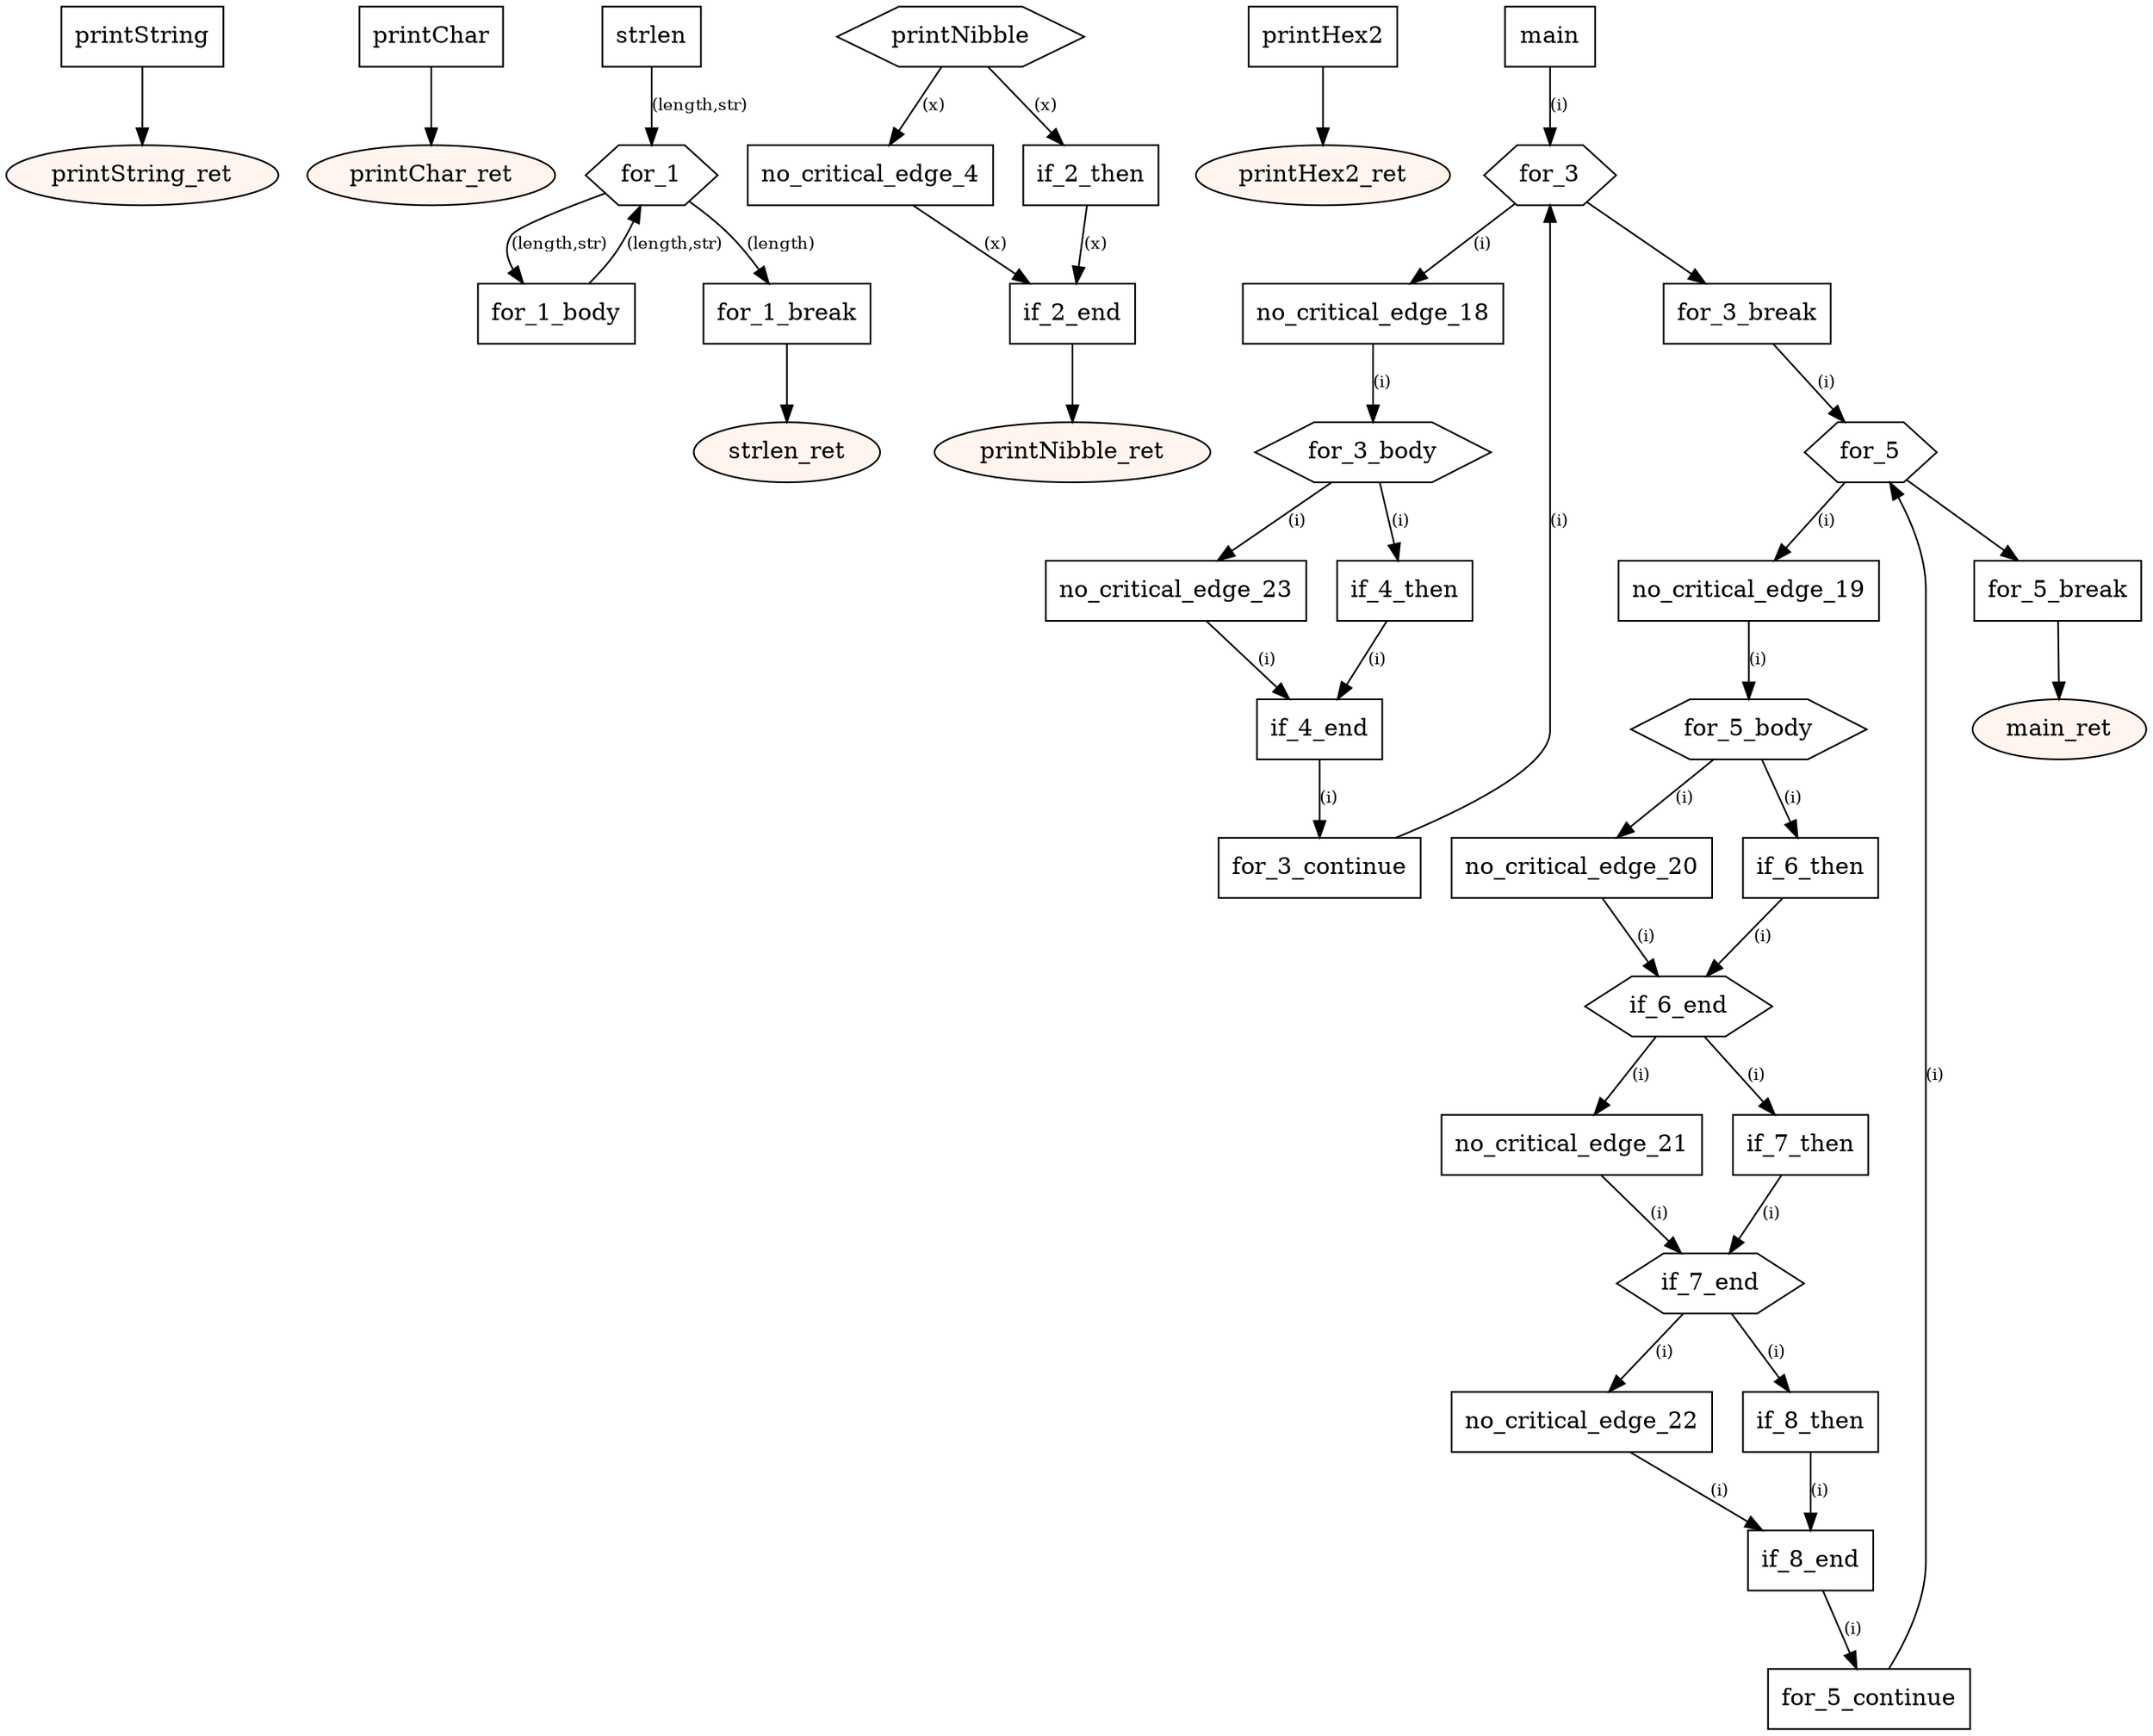 digraph program {
	edge[fontsize="10pt"];
	subgraph fn_printString {
		BasicBlock_0_printString [label="printString",shape=box];
		BasicBlock_0_printString -> BasicBlock_0_printString_ret;
		BasicBlock_0_printString_ret [label="printString_ret",shape=oval,style=filled,fillcolor="#fff5ee"];
	}
	subgraph fn_printChar {
		BasicBlock_1_printChar [label="printChar",shape=box];
		BasicBlock_1_printChar -> BasicBlock_1_printChar_ret;
		BasicBlock_1_printChar_ret [label="printChar_ret",shape=oval,style=filled,fillcolor="#fff5ee"];
	}
	subgraph fn_strlen {
		BasicBlock_2_strlen [label="strlen",shape=box];
		BasicBlock_2_strlen -> BasicBlock_2_for_1 [label="(length,str)"];
		BasicBlock_2_for_1_body [label="for_1_body",shape=box];
		BasicBlock_2_for_1_body -> BasicBlock_2_for_1 [label="(length,str)"];
		BasicBlock_2_for_1 [label="for_1",shape=hexagon];
		BasicBlock_2_for_1 -> BasicBlock_2_for_1_break [label="(length)"];
		BasicBlock_2_for_1 -> BasicBlock_2_for_1_body [label="(length,str)"];
		BasicBlock_2_for_1_break [label="for_1_break",shape=box];
		BasicBlock_2_for_1_break -> BasicBlock_2_strlen_ret;
		BasicBlock_2_strlen_ret [label="strlen_ret",shape=oval,style=filled,fillcolor="#fff5ee"];
	}
	subgraph fn_printNibble {
		BasicBlock_3_printNibble [label="printNibble",shape=hexagon];
		BasicBlock_3_printNibble -> BasicBlock_3_no_critical_edge_4 [label="(x)"];
		BasicBlock_3_printNibble -> BasicBlock_3_if_2_then [label="(x)"];
		BasicBlock_3_no_critical_edge_4 [label="no_critical_edge_4",shape=box];
		BasicBlock_3_no_critical_edge_4 -> BasicBlock_3_if_2_end [label="(x)"];
		BasicBlock_3_if_2_then [label="if_2_then",shape=box];
		BasicBlock_3_if_2_then -> BasicBlock_3_if_2_end [label="(x)"];
		BasicBlock_3_if_2_end [label="if_2_end",shape=box];
		BasicBlock_3_if_2_end -> BasicBlock_3_printNibble_ret;
		BasicBlock_3_printNibble_ret [label="printNibble_ret",shape=oval,style=filled,fillcolor="#fff5ee"];
	}
	subgraph fn_printHex2 {
		BasicBlock_4_printHex2 [label="printHex2",shape=box];
		BasicBlock_4_printHex2 -> BasicBlock_4_printHex2_ret;
		BasicBlock_4_printHex2_ret [label="printHex2_ret",shape=oval,style=filled,fillcolor="#fff5ee"];
	}
	subgraph fn_main {
		BasicBlock_5_main [label="main",shape=box];
		BasicBlock_5_main -> BasicBlock_5_for_3 [label="(i)"];
		BasicBlock_5_no_critical_edge_18 [label="no_critical_edge_18",shape=box];
		BasicBlock_5_no_critical_edge_18 -> BasicBlock_5_for_3_body [label="(i)"];
		BasicBlock_5_for_3_body [label="for_3_body",shape=hexagon];
		BasicBlock_5_for_3_body -> BasicBlock_5_no_critical_edge_23 [label="(i)"];
		BasicBlock_5_for_3_body -> BasicBlock_5_if_4_then [label="(i)"];
		BasicBlock_5_no_critical_edge_23 [label="no_critical_edge_23",shape=box];
		BasicBlock_5_no_critical_edge_23 -> BasicBlock_5_if_4_end [label="(i)"];
		BasicBlock_5_if_4_then [label="if_4_then",shape=box];
		BasicBlock_5_if_4_then -> BasicBlock_5_if_4_end [label="(i)"];
		BasicBlock_5_if_4_end [label="if_4_end",shape=box];
		BasicBlock_5_if_4_end -> BasicBlock_5_for_3_continue [label="(i)"];
		BasicBlock_5_for_3_continue [label="for_3_continue",shape=box];
		BasicBlock_5_for_3_continue -> BasicBlock_5_for_3 [label="(i)"];
		BasicBlock_5_for_3 [label="for_3",shape=hexagon];
		BasicBlock_5_for_3 -> BasicBlock_5_for_3_break;
		BasicBlock_5_for_3 -> BasicBlock_5_no_critical_edge_18 [label="(i)"];
		BasicBlock_5_for_3_break [label="for_3_break",shape=box];
		BasicBlock_5_for_3_break -> BasicBlock_5_for_5 [label="(i)"];
		BasicBlock_5_no_critical_edge_19 [label="no_critical_edge_19",shape=box];
		BasicBlock_5_no_critical_edge_19 -> BasicBlock_5_for_5_body [label="(i)"];
		BasicBlock_5_for_5_body [label="for_5_body",shape=hexagon];
		BasicBlock_5_for_5_body -> BasicBlock_5_no_critical_edge_20 [label="(i)"];
		BasicBlock_5_for_5_body -> BasicBlock_5_if_6_then [label="(i)"];
		BasicBlock_5_no_critical_edge_20 [label="no_critical_edge_20",shape=box];
		BasicBlock_5_no_critical_edge_20 -> BasicBlock_5_if_6_end [label="(i)"];
		BasicBlock_5_if_6_then [label="if_6_then",shape=box];
		BasicBlock_5_if_6_then -> BasicBlock_5_if_6_end [label="(i)"];
		BasicBlock_5_if_6_end [label="if_6_end",shape=hexagon];
		BasicBlock_5_if_6_end -> BasicBlock_5_no_critical_edge_21 [label="(i)"];
		BasicBlock_5_if_6_end -> BasicBlock_5_if_7_then [label="(i)"];
		BasicBlock_5_no_critical_edge_21 [label="no_critical_edge_21",shape=box];
		BasicBlock_5_no_critical_edge_21 -> BasicBlock_5_if_7_end [label="(i)"];
		BasicBlock_5_if_7_then [label="if_7_then",shape=box];
		BasicBlock_5_if_7_then -> BasicBlock_5_if_7_end [label="(i)"];
		BasicBlock_5_if_7_end [label="if_7_end",shape=hexagon];
		BasicBlock_5_if_7_end -> BasicBlock_5_no_critical_edge_22 [label="(i)"];
		BasicBlock_5_if_7_end -> BasicBlock_5_if_8_then [label="(i)"];
		BasicBlock_5_no_critical_edge_22 [label="no_critical_edge_22",shape=box];
		BasicBlock_5_no_critical_edge_22 -> BasicBlock_5_if_8_end [label="(i)"];
		BasicBlock_5_if_8_then [label="if_8_then",shape=box];
		BasicBlock_5_if_8_then -> BasicBlock_5_if_8_end [label="(i)"];
		BasicBlock_5_if_8_end [label="if_8_end",shape=box];
		BasicBlock_5_if_8_end -> BasicBlock_5_for_5_continue [label="(i)"];
		BasicBlock_5_for_5_continue [label="for_5_continue",shape=box];
		BasicBlock_5_for_5_continue -> BasicBlock_5_for_5 [label="(i)"];
		BasicBlock_5_for_5 [label="for_5",shape=hexagon];
		BasicBlock_5_for_5 -> BasicBlock_5_for_5_break;
		BasicBlock_5_for_5 -> BasicBlock_5_no_critical_edge_19 [label="(i)"];
		BasicBlock_5_for_5_break [label="for_5_break",shape=box];
		BasicBlock_5_for_5_break -> BasicBlock_5_main_ret;
		BasicBlock_5_main_ret [label="main_ret",shape=oval,style=filled,fillcolor="#fff5ee"];
	}
}
